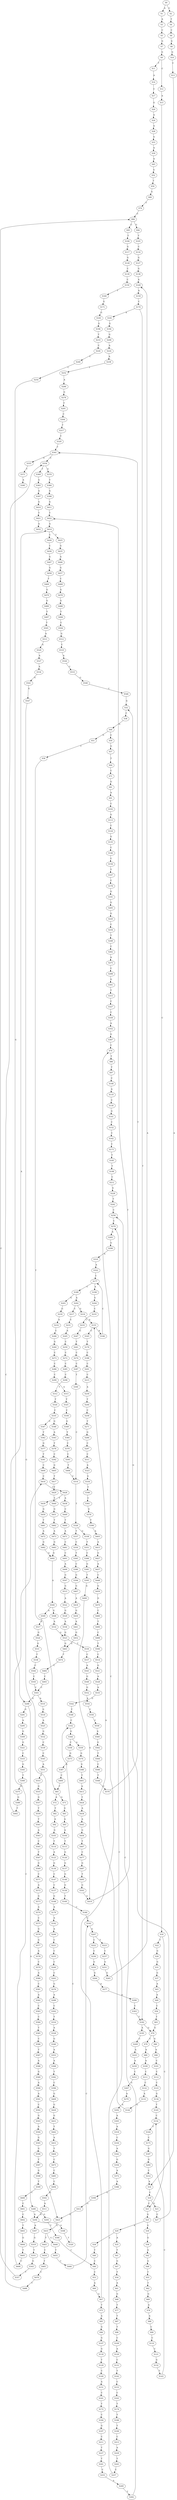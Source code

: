 strict digraph  {
	S0 -> S1 [ label = A ];
	S0 -> S2 [ label = C ];
	S1 -> S3 [ label = A ];
	S2 -> S4 [ label = T ];
	S3 -> S5 [ label = C ];
	S4 -> S6 [ label = C ];
	S5 -> S7 [ label = G ];
	S6 -> S8 [ label = G ];
	S7 -> S9 [ label = G ];
	S8 -> S10 [ label = G ];
	S9 -> S11 [ label = T ];
	S9 -> S12 [ label = C ];
	S10 -> S13 [ label = C ];
	S11 -> S14 [ label = A ];
	S12 -> S15 [ label = A ];
	S13 -> S16 [ label = A ];
	S14 -> S17 [ label = C ];
	S15 -> S18 [ label = C ];
	S16 -> S19 [ label = C ];
	S17 -> S20 [ label = G ];
	S18 -> S21 [ label = C ];
	S18 -> S22 [ label = T ];
	S19 -> S23 [ label = G ];
	S19 -> S21 [ label = C ];
	S20 -> S24 [ label = A ];
	S21 -> S25 [ label = G ];
	S22 -> S26 [ label = G ];
	S23 -> S27 [ label = C ];
	S24 -> S28 [ label = A ];
	S25 -> S29 [ label = A ];
	S25 -> S30 [ label = G ];
	S26 -> S31 [ label = G ];
	S27 -> S32 [ label = G ];
	S28 -> S33 [ label = G ];
	S29 -> S34 [ label = G ];
	S29 -> S35 [ label = A ];
	S30 -> S36 [ label = G ];
	S31 -> S37 [ label = G ];
	S32 -> S38 [ label = C ];
	S33 -> S39 [ label = A ];
	S34 -> S40 [ label = T ];
	S35 -> S41 [ label = T ];
	S36 -> S42 [ label = A ];
	S37 -> S43 [ label = A ];
	S38 -> S44 [ label = G ];
	S39 -> S45 [ label = A ];
	S40 -> S46 [ label = C ];
	S41 -> S47 [ label = G ];
	S42 -> S48 [ label = A ];
	S43 -> S49 [ label = A ];
	S44 -> S50 [ label = C ];
	S44 -> S51 [ label = G ];
	S45 -> S52 [ label = G ];
	S46 -> S53 [ label = C ];
	S47 -> S54 [ label = T ];
	S48 -> S55 [ label = T ];
	S49 -> S56 [ label = C ];
	S50 -> S57 [ label = G ];
	S51 -> S58 [ label = C ];
	S52 -> S59 [ label = T ];
	S53 -> S60 [ label = A ];
	S54 -> S61 [ label = A ];
	S55 -> S62 [ label = T ];
	S56 -> S63 [ label = T ];
	S57 -> S64 [ label = T ];
	S58 -> S65 [ label = T ];
	S59 -> S66 [ label = G ];
	S60 -> S67 [ label = G ];
	S61 -> S68 [ label = G ];
	S62 -> S69 [ label = G ];
	S63 -> S70 [ label = G ];
	S64 -> S71 [ label = C ];
	S65 -> S72 [ label = A ];
	S65 -> S73 [ label = G ];
	S66 -> S74 [ label = T ];
	S67 -> S75 [ label = T ];
	S67 -> S76 [ label = C ];
	S68 -> S77 [ label = T ];
	S69 -> S78 [ label = A ];
	S70 -> S79 [ label = C ];
	S70 -> S80 [ label = G ];
	S71 -> S81 [ label = G ];
	S72 -> S82 [ label = T ];
	S73 -> S83 [ label = G ];
	S74 -> S84 [ label = C ];
	S75 -> S85 [ label = A ];
	S76 -> S86 [ label = T ];
	S77 -> S87 [ label = T ];
	S78 -> S88 [ label = A ];
	S79 -> S89 [ label = A ];
	S80 -> S90 [ label = A ];
	S81 -> S91 [ label = A ];
	S82 -> S92 [ label = A ];
	S83 -> S93 [ label = A ];
	S84 -> S94 [ label = G ];
	S84 -> S95 [ label = C ];
	S85 -> S96 [ label = G ];
	S86 -> S97 [ label = T ];
	S87 -> S98 [ label = T ];
	S88 -> S99 [ label = C ];
	S89 -> S100 [ label = A ];
	S90 -> S101 [ label = C ];
	S91 -> S102 [ label = C ];
	S92 -> S103 [ label = G ];
	S93 -> S104 [ label = A ];
	S94 -> S105 [ label = T ];
	S95 -> S106 [ label = T ];
	S96 -> S107 [ label = G ];
	S97 -> S108 [ label = C ];
	S98 -> S109 [ label = C ];
	S99 -> S110 [ label = C ];
	S100 -> S111 [ label = C ];
	S101 -> S112 [ label = C ];
	S102 -> S113 [ label = G ];
	S103 -> S114 [ label = T ];
	S104 -> S115 [ label = T ];
	S105 -> S116 [ label = C ];
	S106 -> S117 [ label = G ];
	S107 -> S118 [ label = G ];
	S108 -> S119 [ label = A ];
	S109 -> S120 [ label = A ];
	S110 -> S121 [ label = C ];
	S111 -> S122 [ label = C ];
	S112 -> S123 [ label = C ];
	S113 -> S124 [ label = C ];
	S114 -> S125 [ label = A ];
	S115 -> S126 [ label = G ];
	S116 -> S127 [ label = G ];
	S117 -> S128 [ label = G ];
	S118 -> S129 [ label = T ];
	S119 -> S130 [ label = C ];
	S120 -> S131 [ label = C ];
	S121 -> S132 [ label = G ];
	S122 -> S133 [ label = A ];
	S123 -> S134 [ label = G ];
	S124 -> S135 [ label = G ];
	S125 -> S136 [ label = G ];
	S126 -> S137 [ label = G ];
	S127 -> S138 [ label = G ];
	S128 -> S139 [ label = C ];
	S129 -> S140 [ label = C ];
	S130 -> S141 [ label = G ];
	S131 -> S142 [ label = T ];
	S132 -> S143 [ label = T ];
	S133 -> S144 [ label = G ];
	S134 -> S145 [ label = T ];
	S135 -> S146 [ label = C ];
	S136 -> S147 [ label = C ];
	S137 -> S148 [ label = G ];
	S138 -> S149 [ label = A ];
	S139 -> S150 [ label = C ];
	S140 -> S151 [ label = A ];
	S141 -> S152 [ label = C ];
	S142 -> S153 [ label = C ];
	S143 -> S154 [ label = C ];
	S144 -> S155 [ label = A ];
	S145 -> S154 [ label = C ];
	S146 -> S156 [ label = C ];
	S147 -> S157 [ label = C ];
	S148 -> S158 [ label = G ];
	S149 -> S159 [ label = A ];
	S150 -> S160 [ label = T ];
	S151 -> S161 [ label = C ];
	S152 -> S162 [ label = C ];
	S153 -> S163 [ label = C ];
	S154 -> S164 [ label = T ];
	S155 -> S165 [ label = C ];
	S155 -> S166 [ label = A ];
	S156 -> S167 [ label = T ];
	S157 -> S168 [ label = G ];
	S158 -> S169 [ label = T ];
	S159 -> S170 [ label = C ];
	S160 -> S171 [ label = G ];
	S161 -> S172 [ label = T ];
	S162 -> S173 [ label = C ];
	S163 -> S174 [ label = T ];
	S164 -> S175 [ label = C ];
	S165 -> S176 [ label = T ];
	S166 -> S177 [ label = C ];
	S167 -> S178 [ label = C ];
	S168 -> S179 [ label = A ];
	S169 -> S180 [ label = C ];
	S170 -> S181 [ label = A ];
	S170 -> S182 [ label = T ];
	S171 -> S183 [ label = G ];
	S172 -> S184 [ label = C ];
	S173 -> S185 [ label = T ];
	S174 -> S186 [ label = T ];
	S175 -> S187 [ label = G ];
	S176 -> S188 [ label = C ];
	S177 -> S189 [ label = C ];
	S177 -> S190 [ label = A ];
	S178 -> S191 [ label = G ];
	S179 -> S192 [ label = A ];
	S180 -> S193 [ label = C ];
	S181 -> S194 [ label = G ];
	S182 -> S70 [ label = G ];
	S182 -> S195 [ label = A ];
	S183 -> S196 [ label = G ];
	S184 -> S197 [ label = G ];
	S185 -> S198 [ label = T ];
	S186 -> S199 [ label = T ];
	S187 -> S200 [ label = G ];
	S188 -> S201 [ label = C ];
	S189 -> S202 [ label = A ];
	S189 -> S203 [ label = G ];
	S190 -> S204 [ label = G ];
	S191 -> S205 [ label = G ];
	S192 -> S206 [ label = A ];
	S193 -> S207 [ label = G ];
	S194 -> S208 [ label = G ];
	S195 -> S209 [ label = C ];
	S196 -> S210 [ label = T ];
	S197 -> S211 [ label = C ];
	S198 -> S212 [ label = C ];
	S199 -> S213 [ label = C ];
	S200 -> S214 [ label = C ];
	S201 -> S215 [ label = C ];
	S202 -> S216 [ label = G ];
	S202 -> S217 [ label = C ];
	S203 -> S218 [ label = G ];
	S204 -> S219 [ label = C ];
	S205 -> S220 [ label = G ];
	S206 -> S221 [ label = C ];
	S207 -> S222 [ label = C ];
	S207 -> S223 [ label = T ];
	S208 -> S224 [ label = A ];
	S209 -> S225 [ label = A ];
	S210 -> S226 [ label = C ];
	S211 -> S227 [ label = T ];
	S212 -> S228 [ label = A ];
	S213 -> S229 [ label = A ];
	S214 -> S16 [ label = A ];
	S215 -> S230 [ label = A ];
	S216 -> S155 [ label = A ];
	S217 -> S231 [ label = C ];
	S218 -> S232 [ label = A ];
	S219 -> S233 [ label = C ];
	S220 -> S234 [ label = C ];
	S221 -> S235 [ label = C ];
	S222 -> S236 [ label = C ];
	S223 -> S237 [ label = C ];
	S224 -> S238 [ label = A ];
	S225 -> S239 [ label = A ];
	S226 -> S240 [ label = C ];
	S227 -> S241 [ label = T ];
	S228 -> S242 [ label = T ];
	S229 -> S243 [ label = T ];
	S230 -> S244 [ label = T ];
	S231 -> S245 [ label = A ];
	S232 -> S246 [ label = C ];
	S233 -> S247 [ label = G ];
	S234 -> S248 [ label = T ];
	S235 -> S249 [ label = C ];
	S236 -> S250 [ label = G ];
	S237 -> S251 [ label = G ];
	S238 -> S252 [ label = T ];
	S239 -> S253 [ label = C ];
	S240 -> S254 [ label = C ];
	S241 -> S255 [ label = C ];
	S242 -> S256 [ label = C ];
	S243 -> S257 [ label = C ];
	S244 -> S258 [ label = C ];
	S245 -> S259 [ label = C ];
	S246 -> S260 [ label = G ];
	S247 -> S261 [ label = T ];
	S248 -> S262 [ label = C ];
	S249 -> S263 [ label = C ];
	S250 -> S264 [ label = G ];
	S251 -> S265 [ label = G ];
	S252 -> S266 [ label = A ];
	S253 -> S267 [ label = G ];
	S254 -> S268 [ label = G ];
	S255 -> S269 [ label = A ];
	S256 -> S270 [ label = C ];
	S257 -> S270 [ label = C ];
	S258 -> S271 [ label = T ];
	S259 -> S272 [ label = C ];
	S260 -> S273 [ label = C ];
	S261 -> S274 [ label = C ];
	S262 -> S275 [ label = A ];
	S263 -> S276 [ label = G ];
	S264 -> S277 [ label = A ];
	S265 -> S149 [ label = A ];
	S266 -> S278 [ label = G ];
	S267 -> S279 [ label = A ];
	S268 -> S280 [ label = A ];
	S268 -> S281 [ label = G ];
	S269 -> S282 [ label = T ];
	S270 -> S283 [ label = A ];
	S271 -> S284 [ label = G ];
	S272 -> S285 [ label = C ];
	S273 -> S286 [ label = C ];
	S274 -> S287 [ label = C ];
	S275 -> S288 [ label = C ];
	S276 -> S289 [ label = A ];
	S277 -> S290 [ label = A ];
	S278 -> S291 [ label = T ];
	S279 -> S292 [ label = A ];
	S280 -> S293 [ label = G ];
	S280 -> S294 [ label = A ];
	S281 -> S295 [ label = A ];
	S282 -> S256 [ label = C ];
	S283 -> S296 [ label = G ];
	S284 -> S297 [ label = C ];
	S285 -> S298 [ label = C ];
	S286 -> S299 [ label = C ];
	S287 -> S300 [ label = T ];
	S288 -> S301 [ label = G ];
	S289 -> S302 [ label = C ];
	S290 -> S303 [ label = C ];
	S291 -> S304 [ label = C ];
	S292 -> S305 [ label = A ];
	S293 -> S306 [ label = T ];
	S294 -> S307 [ label = A ];
	S294 -> S308 [ label = G ];
	S295 -> S309 [ label = G ];
	S296 -> S310 [ label = A ];
	S297 -> S311 [ label = C ];
	S298 -> S312 [ label = T ];
	S299 -> S313 [ label = A ];
	S300 -> S314 [ label = C ];
	S301 -> S315 [ label = T ];
	S302 -> S316 [ label = T ];
	S303 -> S182 [ label = T ];
	S304 -> S317 [ label = T ];
	S305 -> S318 [ label = A ];
	S306 -> S46 [ label = C ];
	S307 -> S319 [ label = G ];
	S308 -> S320 [ label = T ];
	S309 -> S321 [ label = G ];
	S310 -> S322 [ label = A ];
	S311 -> S323 [ label = A ];
	S312 -> S324 [ label = T ];
	S313 -> S325 [ label = T ];
	S314 -> S326 [ label = T ];
	S315 -> S327 [ label = C ];
	S316 -> S328 [ label = A ];
	S317 -> S329 [ label = C ];
	S318 -> S330 [ label = C ];
	S319 -> S331 [ label = T ];
	S320 -> S332 [ label = C ];
	S321 -> S333 [ label = C ];
	S322 -> S177 [ label = C ];
	S323 -> S334 [ label = G ];
	S324 -> S335 [ label = C ];
	S325 -> S336 [ label = C ];
	S326 -> S337 [ label = T ];
	S326 -> S338 [ label = G ];
	S327 -> S339 [ label = C ];
	S328 -> S340 [ label = G ];
	S329 -> S341 [ label = T ];
	S330 -> S342 [ label = A ];
	S331 -> S343 [ label = G ];
	S332 -> S344 [ label = G ];
	S333 -> S345 [ label = G ];
	S334 -> S346 [ label = T ];
	S335 -> S347 [ label = C ];
	S335 -> S348 [ label = G ];
	S336 -> S349 [ label = G ];
	S337 -> S350 [ label = C ];
	S338 -> S351 [ label = T ];
	S339 -> S352 [ label = A ];
	S340 -> S353 [ label = A ];
	S341 -> S354 [ label = C ];
	S341 -> S355 [ label = G ];
	S342 -> S356 [ label = G ];
	S343 -> S357 [ label = T ];
	S344 -> S358 [ label = C ];
	S344 -> S359 [ label = A ];
	S345 -> S360 [ label = T ];
	S346 -> S361 [ label = C ];
	S347 -> S362 [ label = T ];
	S348 -> S363 [ label = A ];
	S349 -> S364 [ label = T ];
	S350 -> S365 [ label = T ];
	S351 -> S366 [ label = C ];
	S352 -> S367 [ label = G ];
	S353 -> S368 [ label = A ];
	S354 -> S369 [ label = T ];
	S354 -> S370 [ label = G ];
	S355 -> S371 [ label = T ];
	S356 -> S372 [ label = A ];
	S357 -> S84 [ label = C ];
	S358 -> S373 [ label = G ];
	S359 -> S374 [ label = G ];
	S360 -> S375 [ label = G ];
	S361 -> S376 [ label = G ];
	S362 -> S377 [ label = G ];
	S363 -> S378 [ label = T ];
	S364 -> S379 [ label = C ];
	S365 -> S380 [ label = C ];
	S366 -> S381 [ label = G ];
	S367 -> S76 [ label = C ];
	S368 -> S382 [ label = T ];
	S369 -> S383 [ label = G ];
	S370 -> S384 [ label = T ];
	S371 -> S385 [ label = A ];
	S372 -> S386 [ label = A ];
	S373 -> S387 [ label = G ];
	S374 -> S388 [ label = G ];
	S375 -> S389 [ label = G ];
	S376 -> S390 [ label = T ];
	S377 -> S391 [ label = T ];
	S378 -> S392 [ label = C ];
	S379 -> S393 [ label = C ];
	S380 -> S394 [ label = G ];
	S381 -> S395 [ label = T ];
	S382 -> S396 [ label = C ];
	S383 -> S397 [ label = A ];
	S384 -> S398 [ label = G ];
	S386 -> S399 [ label = G ];
	S387 -> S400 [ label = C ];
	S388 -> S401 [ label = T ];
	S389 -> S402 [ label = T ];
	S390 -> S403 [ label = A ];
	S391 -> S404 [ label = C ];
	S392 -> S405 [ label = G ];
	S393 -> S406 [ label = T ];
	S394 -> S407 [ label = G ];
	S395 -> S408 [ label = G ];
	S396 -> S409 [ label = G ];
	S397 -> S410 [ label = G ];
	S398 -> S411 [ label = G ];
	S399 -> S412 [ label = G ];
	S400 -> S65 [ label = T ];
	S401 -> S413 [ label = A ];
	S402 -> S414 [ label = A ];
	S403 -> S415 [ label = A ];
	S404 -> S416 [ label = C ];
	S405 -> S417 [ label = T ];
	S406 -> S314 [ label = C ];
	S407 -> S418 [ label = A ];
	S408 -> S419 [ label = G ];
	S409 -> S420 [ label = G ];
	S410 -> S421 [ label = T ];
	S411 -> S422 [ label = T ];
	S412 -> S423 [ label = G ];
	S413 -> S424 [ label = T ];
	S414 -> S425 [ label = T ];
	S414 -> S426 [ label = C ];
	S415 -> S427 [ label = G ];
	S416 -> S428 [ label = T ];
	S417 -> S429 [ label = T ];
	S418 -> S430 [ label = G ];
	S419 -> S422 [ label = T ];
	S420 -> S431 [ label = G ];
	S421 -> S432 [ label = A ];
	S422 -> S414 [ label = A ];
	S423 -> S433 [ label = G ];
	S424 -> S434 [ label = A ];
	S425 -> S435 [ label = G ];
	S426 -> S436 [ label = C ];
	S427 -> S437 [ label = A ];
	S428 -> S438 [ label = A ];
	S428 -> S439 [ label = T ];
	S429 -> S440 [ label = T ];
	S430 -> S441 [ label = A ];
	S431 -> S442 [ label = T ];
	S433 -> S443 [ label = T ];
	S433 -> S444 [ label = G ];
	S434 -> S445 [ label = A ];
	S435 -> S446 [ label = A ];
	S436 -> S447 [ label = G ];
	S437 -> S448 [ label = C ];
	S438 -> S449 [ label = C ];
	S439 -> S450 [ label = G ];
	S440 -> S451 [ label = G ];
	S441 -> S452 [ label = G ];
	S442 -> S453 [ label = A ];
	S443 -> S454 [ label = C ];
	S444 -> S455 [ label = T ];
	S445 -> S456 [ label = G ];
	S446 -> S457 [ label = G ];
	S447 -> S458 [ label = G ];
	S448 -> S459 [ label = G ];
	S449 -> S460 [ label = T ];
	S450 -> S461 [ label = T ];
	S451 -> S462 [ label = T ];
	S452 -> S463 [ label = G ];
	S453 -> S464 [ label = T ];
	S454 -> S465 [ label = T ];
	S455 -> S466 [ label = C ];
	S456 -> S467 [ label = T ];
	S457 -> S468 [ label = C ];
	S458 -> S469 [ label = T ];
	S459 -> S470 [ label = G ];
	S460 -> S471 [ label = A ];
	S461 -> S472 [ label = A ];
	S462 -> S473 [ label = A ];
	S463 -> S474 [ label = T ];
	S464 -> S475 [ label = C ];
	S465 -> S476 [ label = C ];
	S466 -> S193 [ label = C ];
	S467 -> S477 [ label = C ];
	S468 -> S478 [ label = G ];
	S469 -> S479 [ label = G ];
	S470 -> S480 [ label = C ];
	S471 -> S481 [ label = C ];
	S472 -> S482 [ label = G ];
	S473 -> S483 [ label = G ];
	S474 -> S484 [ label = C ];
	S475 -> S485 [ label = C ];
	S476 -> S486 [ label = T ];
	S477 -> S487 [ label = G ];
	S478 -> S488 [ label = G ];
	S479 -> S489 [ label = G ];
	S480 -> S490 [ label = T ];
	S481 -> S491 [ label = C ];
	S482 -> S492 [ label = G ];
	S483 -> S492 [ label = G ];
	S484 -> S493 [ label = C ];
	S485 -> S494 [ label = C ];
	S486 -> S354 [ label = C ];
	S487 -> S495 [ label = T ];
	S488 -> S496 [ label = T ];
	S489 -> S497 [ label = T ];
	S490 -> S498 [ label = C ];
	S491 -> S499 [ label = A ];
	S492 -> S500 [ label = A ];
	S493 -> S501 [ label = C ];
	S494 -> S502 [ label = G ];
	S495 -> S503 [ label = G ];
	S496 -> S504 [ label = C ];
	S497 -> S505 [ label = T ];
	S498 -> S506 [ label = T ];
	S499 -> S507 [ label = G ];
	S500 -> S508 [ label = G ];
	S500 -> S509 [ label = A ];
	S501 -> S510 [ label = A ];
	S501 -> S268 [ label = G ];
	S502 -> S511 [ label = A ];
	S503 -> S419 [ label = G ];
	S504 -> S512 [ label = G ];
	S505 -> S513 [ label = A ];
	S506 -> S514 [ label = C ];
	S507 -> S515 [ label = G ];
	S508 -> S516 [ label = A ];
	S509 -> S517 [ label = A ];
	S510 -> S518 [ label = G ];
	S511 -> S294 [ label = A ];
	S512 -> S519 [ label = C ];
	S513 -> S520 [ label = G ];
	S514 -> S521 [ label = G ];
	S515 -> S522 [ label = A ];
	S516 -> S523 [ label = G ];
	S517 -> S524 [ label = G ];
	S518 -> S525 [ label = A ];
	S519 -> S526 [ label = A ];
	S520 -> S527 [ label = A ];
	S521 -> S528 [ label = A ];
	S522 -> S529 [ label = G ];
	S523 -> S530 [ label = T ];
	S523 -> S463 [ label = G ];
	S524 -> S531 [ label = G ];
	S525 -> S532 [ label = G ];
	S526 -> S533 [ label = C ];
	S527 -> S534 [ label = A ];
	S528 -> S535 [ label = A ];
	S529 -> S536 [ label = A ];
	S530 -> S537 [ label = C ];
	S531 -> S538 [ label = T ];
	S532 -> S539 [ label = C ];
	S533 -> S540 [ label = G ];
	S534 -> S541 [ label = G ];
	S535 -> S542 [ label = G ];
	S536 -> S523 [ label = G ];
	S537 -> S543 [ label = A ];
	S538 -> S544 [ label = C ];
	S539 -> S545 [ label = C ];
	S540 -> S546 [ label = C ];
	S541 -> S547 [ label = G ];
	S542 -> S548 [ label = T ];
	S543 -> S549 [ label = G ];
	S544 -> S550 [ label = C ];
	S545 -> S551 [ label = A ];
	S546 -> S32 [ label = G ];
	S547 -> S423 [ label = G ];
	S548 -> S332 [ label = C ];
	S549 -> S552 [ label = G ];
	S550 -> S501 [ label = C ];
	S551 -> S553 [ label = C ];
	S552 -> S554 [ label = A ];
	S553 -> S555 [ label = G ];
	S554 -> S556 [ label = C ];
	S555 -> S557 [ label = G ];
	S556 -> S558 [ label = C ];
	S557 -> S559 [ label = T ];
	S558 -> S560 [ label = A ];
	S559 -> S561 [ label = T ];
	S560 -> S562 [ label = G ];
	S561 -> S563 [ label = A ];
	S562 -> S564 [ label = T ];
	S563 -> S565 [ label = C ];
	S564 -> S566 [ label = C ];
	S565 -> S567 [ label = T ];
	S566 -> S568 [ label = T ];
	S567 -> S569 [ label = G ];
	S568 -> S570 [ label = C ];
	S569 -> S571 [ label = C ];
	S570 -> S341 [ label = T ];
	S571 -> S572 [ label = A ];
	S572 -> S573 [ label = G ];
	S573 -> S574 [ label = A ];
	S574 -> S575 [ label = C ];
	S575 -> S576 [ label = G ];
	S576 -> S577 [ label = G ];
	S577 -> S578 [ label = A ];
	S578 -> S579 [ label = C ];
	S579 -> S580 [ label = A ];
	S580 -> S581 [ label = C ];
	S581 -> S582 [ label = A ];
	S582 -> S583 [ label = C ];
	S583 -> S584 [ label = C ];
	S584 -> S585 [ label = T ];
	S585 -> S586 [ label = C ];
	S586 -> S587 [ label = T ];
	S587 -> S588 [ label = A ];
	S588 -> S589 [ label = G ];
	S589 -> S590 [ label = A ];
	S590 -> S591 [ label = A ];
	S591 -> S592 [ label = C ];
	S592 -> S593 [ label = G ];
	S593 -> S594 [ label = A ];
	S594 -> S595 [ label = G ];
	S595 -> S596 [ label = G ];
	S596 -> S597 [ label = T ];
	S597 -> S598 [ label = G ];
	S598 -> S599 [ label = T ];
	S599 -> S600 [ label = C ];
	S600 -> S601 [ label = C ];
	S601 -> S602 [ label = C ];
	S602 -> S603 [ label = T ];
	S603 -> S604 [ label = G ];
	S604 -> S605 [ label = T ];
	S605 -> S606 [ label = C ];
	S606 -> S416 [ label = C ];
}
